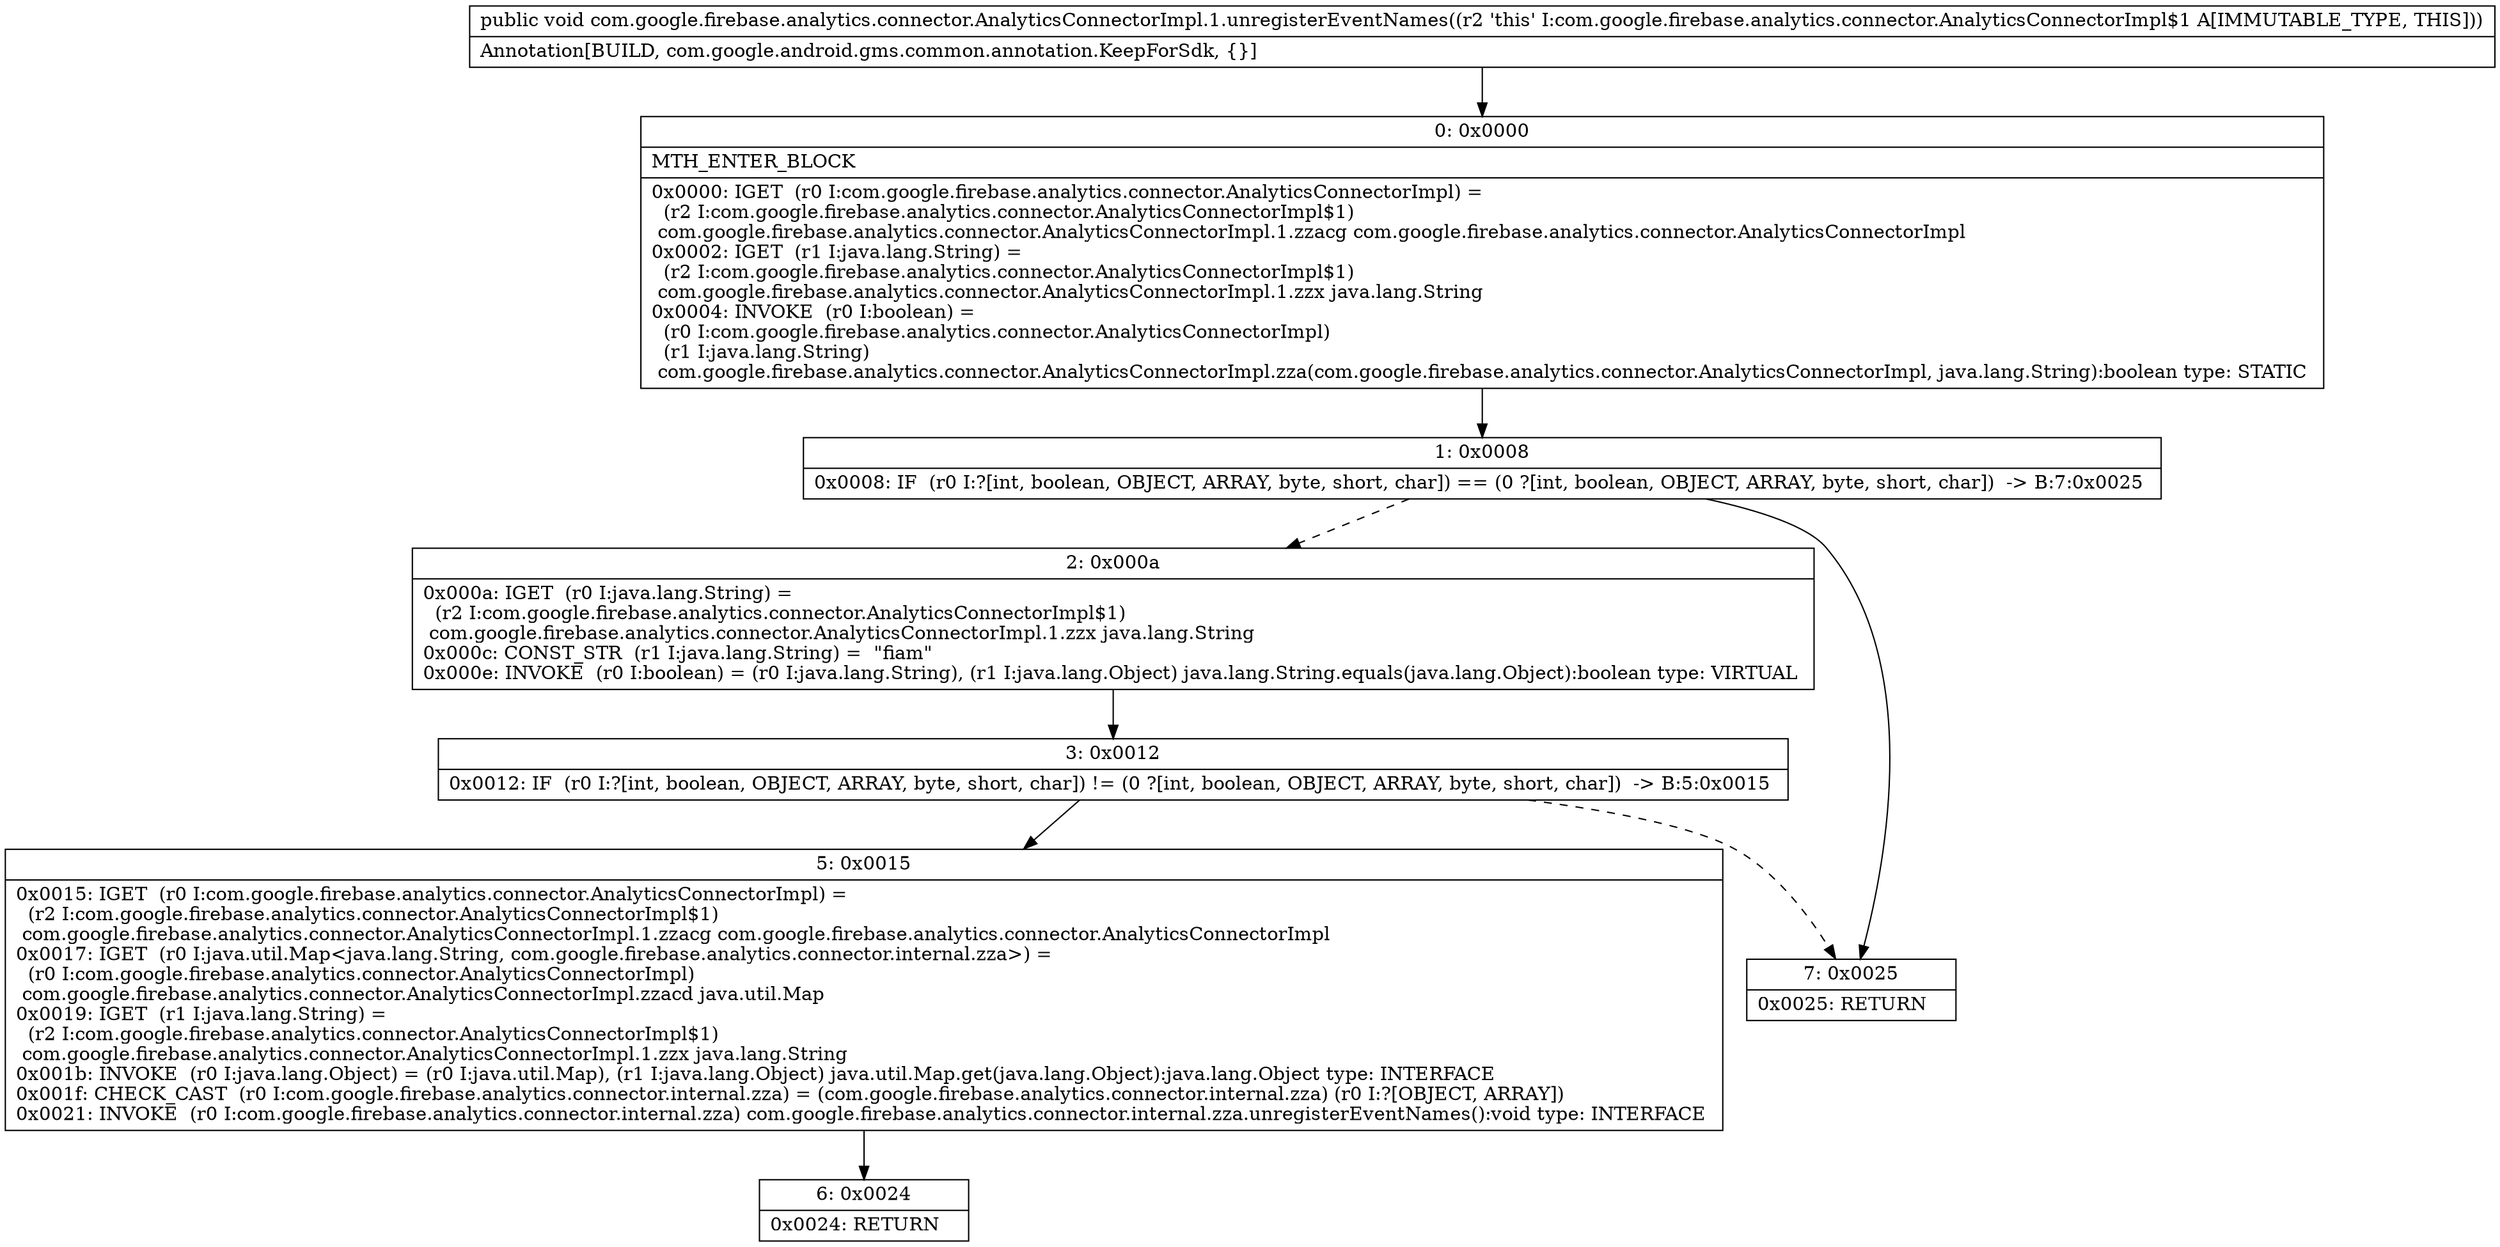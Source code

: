 digraph "CFG forcom.google.firebase.analytics.connector.AnalyticsConnectorImpl.1.unregisterEventNames()V" {
Node_0 [shape=record,label="{0\:\ 0x0000|MTH_ENTER_BLOCK\l|0x0000: IGET  (r0 I:com.google.firebase.analytics.connector.AnalyticsConnectorImpl) = \l  (r2 I:com.google.firebase.analytics.connector.AnalyticsConnectorImpl$1)\l com.google.firebase.analytics.connector.AnalyticsConnectorImpl.1.zzacg com.google.firebase.analytics.connector.AnalyticsConnectorImpl \l0x0002: IGET  (r1 I:java.lang.String) = \l  (r2 I:com.google.firebase.analytics.connector.AnalyticsConnectorImpl$1)\l com.google.firebase.analytics.connector.AnalyticsConnectorImpl.1.zzx java.lang.String \l0x0004: INVOKE  (r0 I:boolean) = \l  (r0 I:com.google.firebase.analytics.connector.AnalyticsConnectorImpl)\l  (r1 I:java.lang.String)\l com.google.firebase.analytics.connector.AnalyticsConnectorImpl.zza(com.google.firebase.analytics.connector.AnalyticsConnectorImpl, java.lang.String):boolean type: STATIC \l}"];
Node_1 [shape=record,label="{1\:\ 0x0008|0x0008: IF  (r0 I:?[int, boolean, OBJECT, ARRAY, byte, short, char]) == (0 ?[int, boolean, OBJECT, ARRAY, byte, short, char])  \-\> B:7:0x0025 \l}"];
Node_2 [shape=record,label="{2\:\ 0x000a|0x000a: IGET  (r0 I:java.lang.String) = \l  (r2 I:com.google.firebase.analytics.connector.AnalyticsConnectorImpl$1)\l com.google.firebase.analytics.connector.AnalyticsConnectorImpl.1.zzx java.lang.String \l0x000c: CONST_STR  (r1 I:java.lang.String) =  \"fiam\" \l0x000e: INVOKE  (r0 I:boolean) = (r0 I:java.lang.String), (r1 I:java.lang.Object) java.lang.String.equals(java.lang.Object):boolean type: VIRTUAL \l}"];
Node_3 [shape=record,label="{3\:\ 0x0012|0x0012: IF  (r0 I:?[int, boolean, OBJECT, ARRAY, byte, short, char]) != (0 ?[int, boolean, OBJECT, ARRAY, byte, short, char])  \-\> B:5:0x0015 \l}"];
Node_5 [shape=record,label="{5\:\ 0x0015|0x0015: IGET  (r0 I:com.google.firebase.analytics.connector.AnalyticsConnectorImpl) = \l  (r2 I:com.google.firebase.analytics.connector.AnalyticsConnectorImpl$1)\l com.google.firebase.analytics.connector.AnalyticsConnectorImpl.1.zzacg com.google.firebase.analytics.connector.AnalyticsConnectorImpl \l0x0017: IGET  (r0 I:java.util.Map\<java.lang.String, com.google.firebase.analytics.connector.internal.zza\>) = \l  (r0 I:com.google.firebase.analytics.connector.AnalyticsConnectorImpl)\l com.google.firebase.analytics.connector.AnalyticsConnectorImpl.zzacd java.util.Map \l0x0019: IGET  (r1 I:java.lang.String) = \l  (r2 I:com.google.firebase.analytics.connector.AnalyticsConnectorImpl$1)\l com.google.firebase.analytics.connector.AnalyticsConnectorImpl.1.zzx java.lang.String \l0x001b: INVOKE  (r0 I:java.lang.Object) = (r0 I:java.util.Map), (r1 I:java.lang.Object) java.util.Map.get(java.lang.Object):java.lang.Object type: INTERFACE \l0x001f: CHECK_CAST  (r0 I:com.google.firebase.analytics.connector.internal.zza) = (com.google.firebase.analytics.connector.internal.zza) (r0 I:?[OBJECT, ARRAY]) \l0x0021: INVOKE  (r0 I:com.google.firebase.analytics.connector.internal.zza) com.google.firebase.analytics.connector.internal.zza.unregisterEventNames():void type: INTERFACE \l}"];
Node_6 [shape=record,label="{6\:\ 0x0024|0x0024: RETURN   \l}"];
Node_7 [shape=record,label="{7\:\ 0x0025|0x0025: RETURN   \l}"];
MethodNode[shape=record,label="{public void com.google.firebase.analytics.connector.AnalyticsConnectorImpl.1.unregisterEventNames((r2 'this' I:com.google.firebase.analytics.connector.AnalyticsConnectorImpl$1 A[IMMUTABLE_TYPE, THIS]))  | Annotation[BUILD, com.google.android.gms.common.annotation.KeepForSdk, \{\}]\l}"];
MethodNode -> Node_0;
Node_0 -> Node_1;
Node_1 -> Node_2[style=dashed];
Node_1 -> Node_7;
Node_2 -> Node_3;
Node_3 -> Node_5;
Node_3 -> Node_7[style=dashed];
Node_5 -> Node_6;
}

